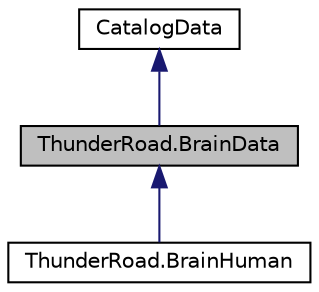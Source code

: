 digraph "ThunderRoad.BrainData"
{
 // LATEX_PDF_SIZE
  edge [fontname="Helvetica",fontsize="10",labelfontname="Helvetica",labelfontsize="10"];
  node [fontname="Helvetica",fontsize="10",shape=record];
  Node1 [label="ThunderRoad.BrainData",height=0.2,width=0.4,color="black", fillcolor="grey75", style="filled", fontcolor="black",tooltip="Class BrainData. Implements the ThunderRoad.CatalogData"];
  Node2 -> Node1 [dir="back",color="midnightblue",fontsize="10",style="solid",fontname="Helvetica"];
  Node2 [label="CatalogData",height=0.2,width=0.4,color="black", fillcolor="white", style="filled",URL="$class_thunder_road_1_1_catalog_data.html",tooltip="Class CatalogData."];
  Node1 -> Node3 [dir="back",color="midnightblue",fontsize="10",style="solid",fontname="Helvetica"];
  Node3 [label="ThunderRoad.BrainHuman",height=0.2,width=0.4,color="black", fillcolor="white", style="filled",URL="$class_thunder_road_1_1_brain_human.html",tooltip="Class BrainHuman. Implements the ThunderRoad.BrainData"];
}
